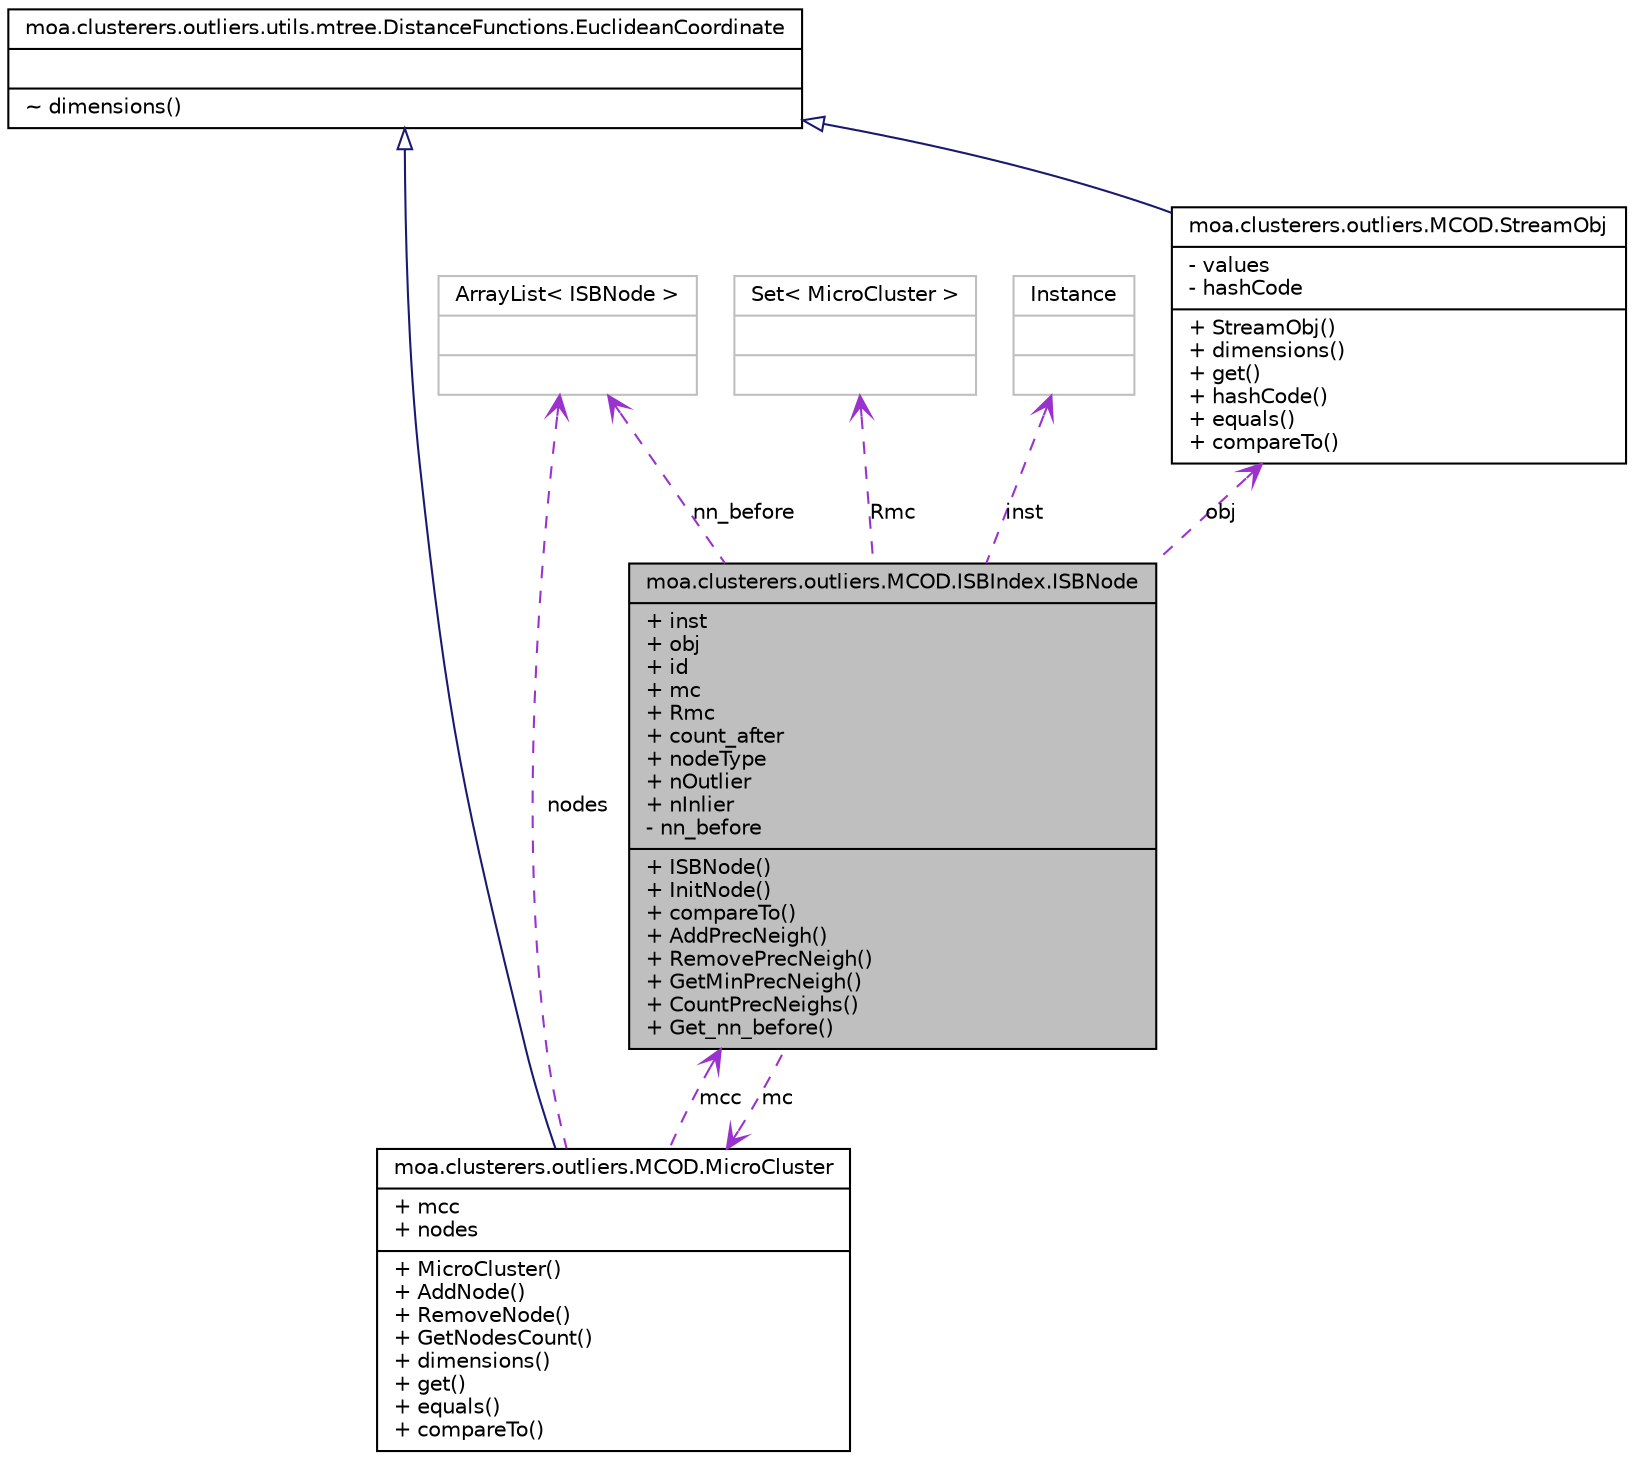 digraph G
{
  edge [fontname="Helvetica",fontsize="10",labelfontname="Helvetica",labelfontsize="10"];
  node [fontname="Helvetica",fontsize="10",shape=record];
  Node1 [label="{moa.clusterers.outliers.MCOD.ISBIndex.ISBNode\n|+ inst\l+ obj\l+ id\l+ mc\l+ Rmc\l+ count_after\l+ nodeType\l+ nOutlier\l+ nInlier\l- nn_before\l|+ ISBNode()\l+ InitNode()\l+ compareTo()\l+ AddPrecNeigh()\l+ RemovePrecNeigh()\l+ GetMinPrecNeigh()\l+ CountPrecNeighs()\l+ Get_nn_before()\l}",height=0.2,width=0.4,color="black", fillcolor="grey75", style="filled" fontcolor="black"];
  Node2 -> Node1 [dir=back,color="darkorchid3",fontsize="10",style="dashed",label="Rmc",arrowtail="open",fontname="Helvetica"];
  Node2 [label="{Set\< MicroCluster \>\n||}",height=0.2,width=0.4,color="grey75", fillcolor="white", style="filled"];
  Node3 -> Node1 [dir=back,color="darkorchid3",fontsize="10",style="dashed",label="obj",arrowtail="open",fontname="Helvetica"];
  Node3 [label="{moa.clusterers.outliers.MCOD.StreamObj\n|- values\l- hashCode\l|+ StreamObj()\l+ dimensions()\l+ get()\l+ hashCode()\l+ equals()\l+ compareTo()\l}",height=0.2,width=0.4,color="black", fillcolor="white", style="filled",URL="$classmoa_1_1clusterers_1_1outliers_1_1MCOD_1_1StreamObj.html"];
  Node4 -> Node3 [dir=back,color="midnightblue",fontsize="10",style="solid",arrowtail="empty",fontname="Helvetica"];
  Node4 [label="{moa.clusterers.outliers.utils.mtree.DistanceFunctions.EuclideanCoordinate\n||~ dimensions()\l}",height=0.2,width=0.4,color="black", fillcolor="white", style="filled",URL="$interfacemoa_1_1clusterers_1_1outliers_1_1utils_1_1mtree_1_1DistanceFunctions_1_1EuclideanCoordinate.html",tooltip="An interface to represent coordinates in Euclidean spaces."];
  Node5 -> Node1 [dir=back,color="darkorchid3",fontsize="10",style="dashed",label="inst",arrowtail="open",fontname="Helvetica"];
  Node5 [label="{Instance\n||}",height=0.2,width=0.4,color="grey75", fillcolor="white", style="filled"];
  Node6 -> Node1 [dir=back,color="darkorchid3",fontsize="10",style="dashed",label="nn_before",arrowtail="open",fontname="Helvetica"];
  Node6 [label="{ArrayList\< ISBNode \>\n||}",height=0.2,width=0.4,color="grey75", fillcolor="white", style="filled"];
  Node7 -> Node1 [dir=back,color="darkorchid3",fontsize="10",style="dashed",label="mc",arrowtail="open",fontname="Helvetica"];
  Node7 [label="{moa.clusterers.outliers.MCOD.MicroCluster\n|+ mcc\l+ nodes\l|+ MicroCluster()\l+ AddNode()\l+ RemoveNode()\l+ GetNodesCount()\l+ dimensions()\l+ get()\l+ equals()\l+ compareTo()\l}",height=0.2,width=0.4,color="black", fillcolor="white", style="filled",URL="$classmoa_1_1clusterers_1_1outliers_1_1MCOD_1_1MicroCluster.html"];
  Node4 -> Node7 [dir=back,color="midnightblue",fontsize="10",style="solid",arrowtail="empty",fontname="Helvetica"];
  Node1 -> Node7 [dir=back,color="darkorchid3",fontsize="10",style="dashed",label="mcc",arrowtail="open",fontname="Helvetica"];
  Node6 -> Node7 [dir=back,color="darkorchid3",fontsize="10",style="dashed",label="nodes",arrowtail="open",fontname="Helvetica"];
}
